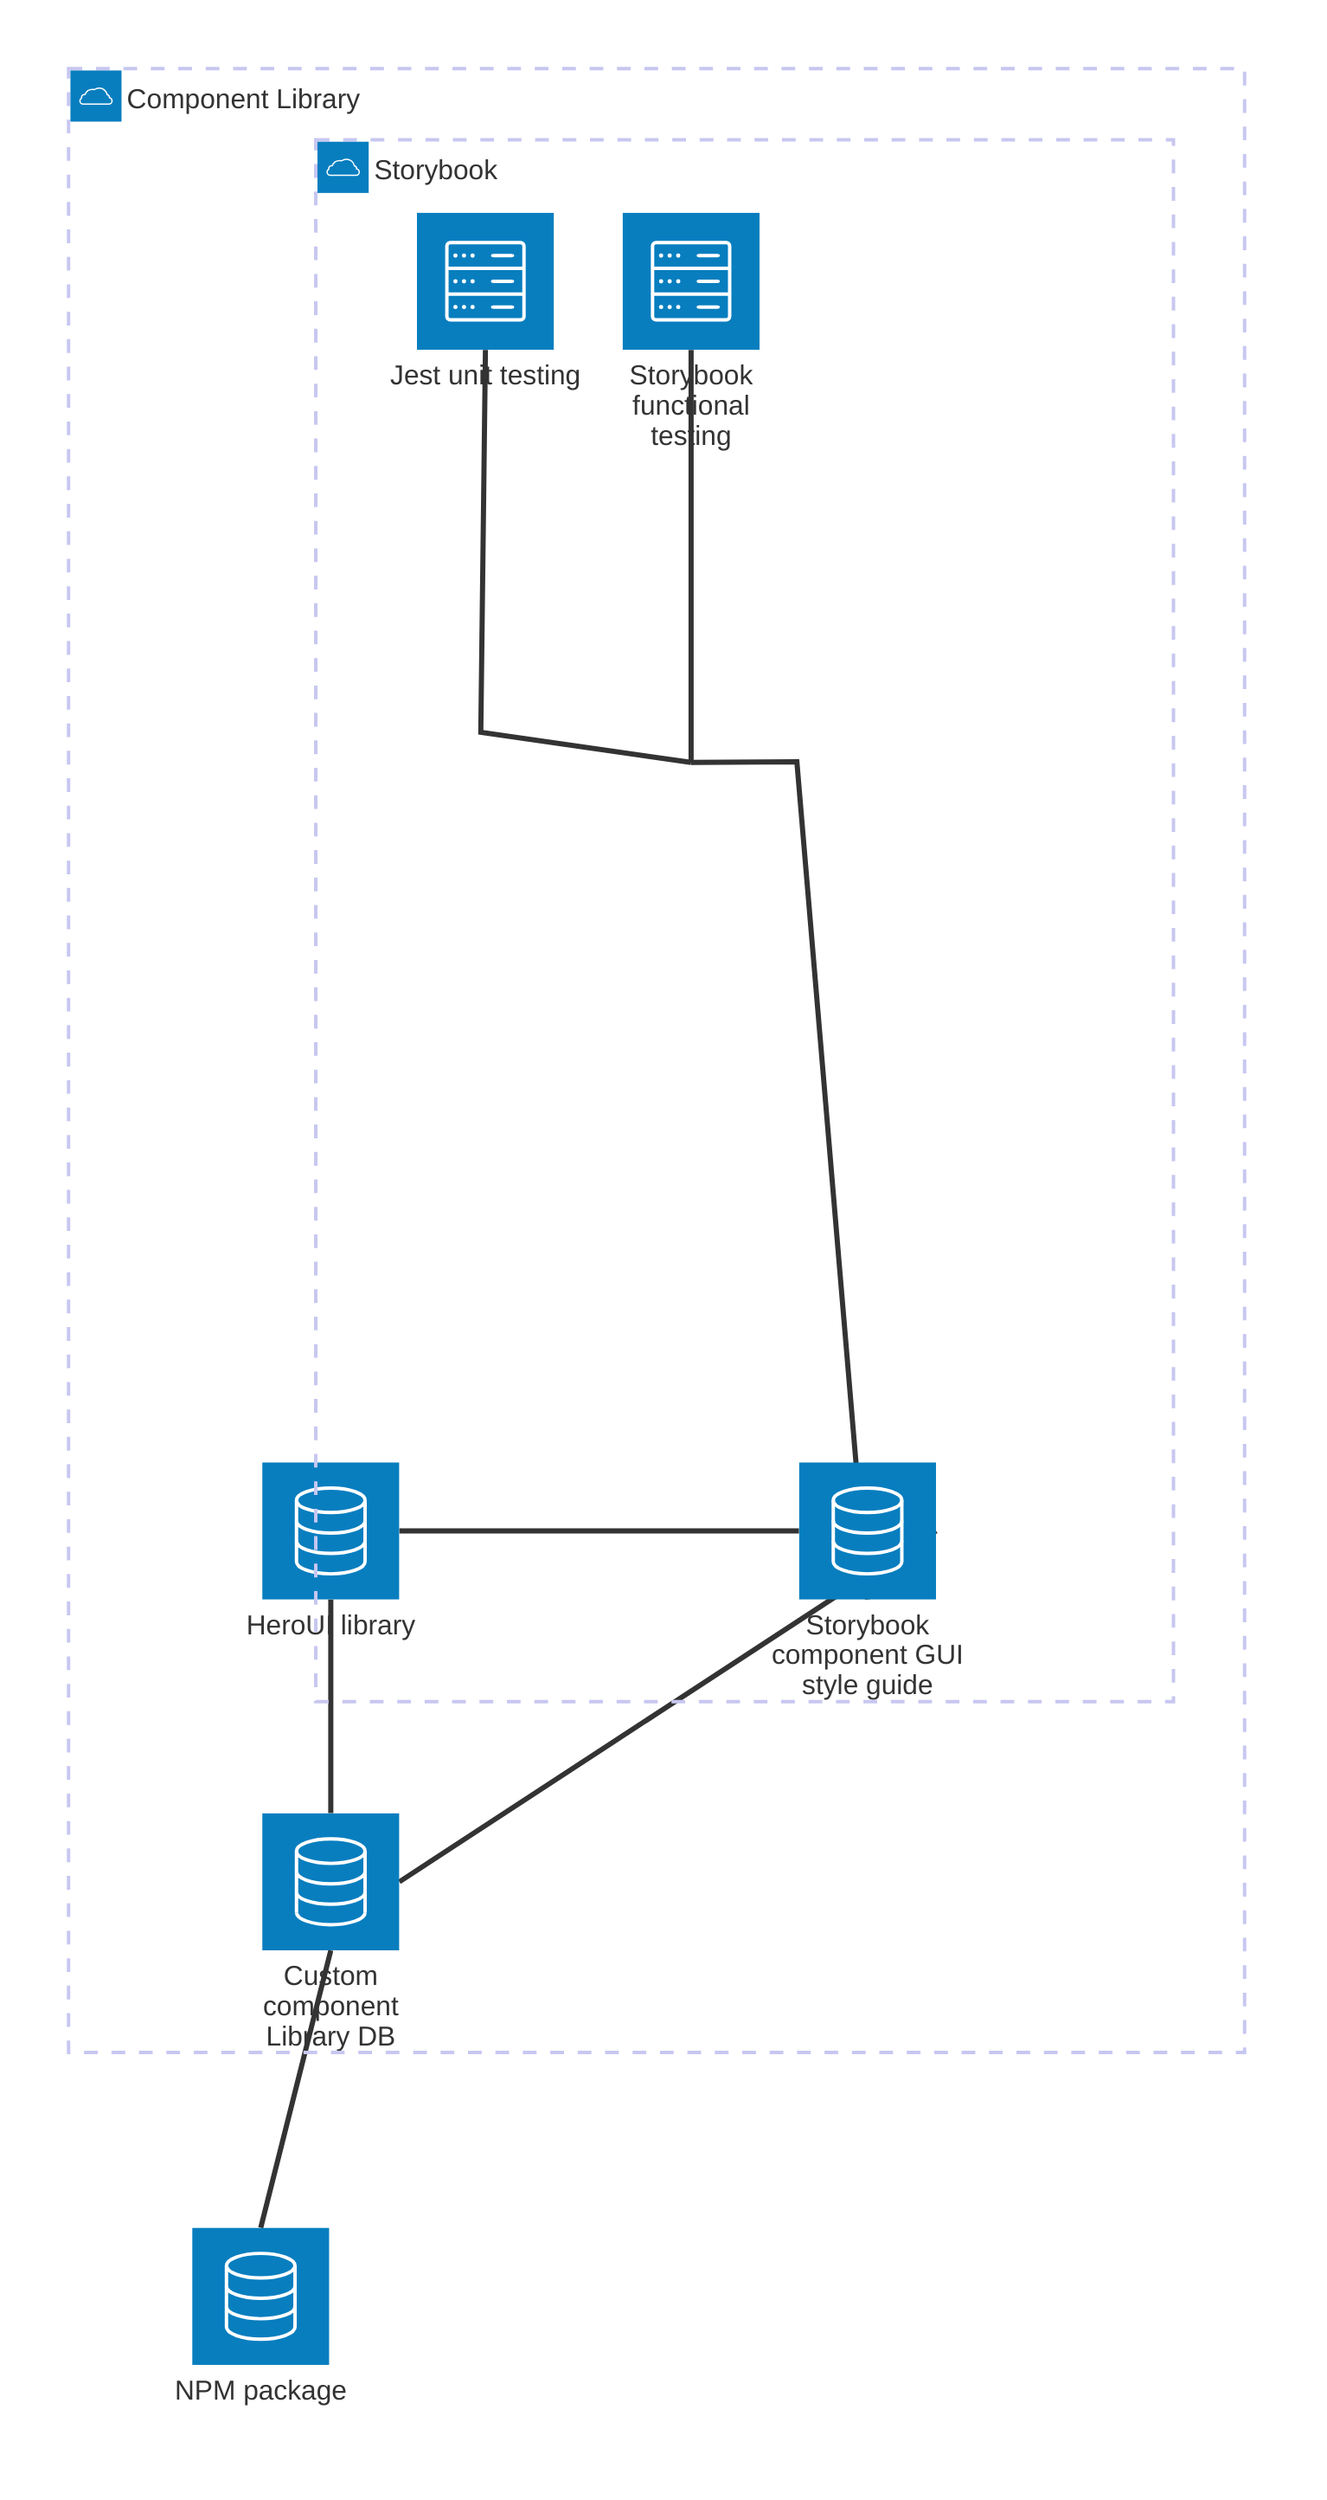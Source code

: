 architecture-beta
    group cl(cloud)[Component Library]

    group sb(cloud)[Storybook] in cl
      service jest(server)[Jest unit testing] in sb
      service pw(server)[Storybook functional testing] in sb
      service sg(database)[Storybook component GUI style guide] in sb
      junction sbJunction in sb
    service comp(database)[Custom component Library DB] in cl
    service hero(database)[HeroUI library] in cl
    service npm(database)[NPM package]

    
    jest:B -- L:sbJunction
    pw:B -- T:sbJunction
    sg:B -- R:sbJunction

    hero:B -- T:comp
    hero:R -- L:sg
    comp:R -- R:sg
    npm:T -- B:comp